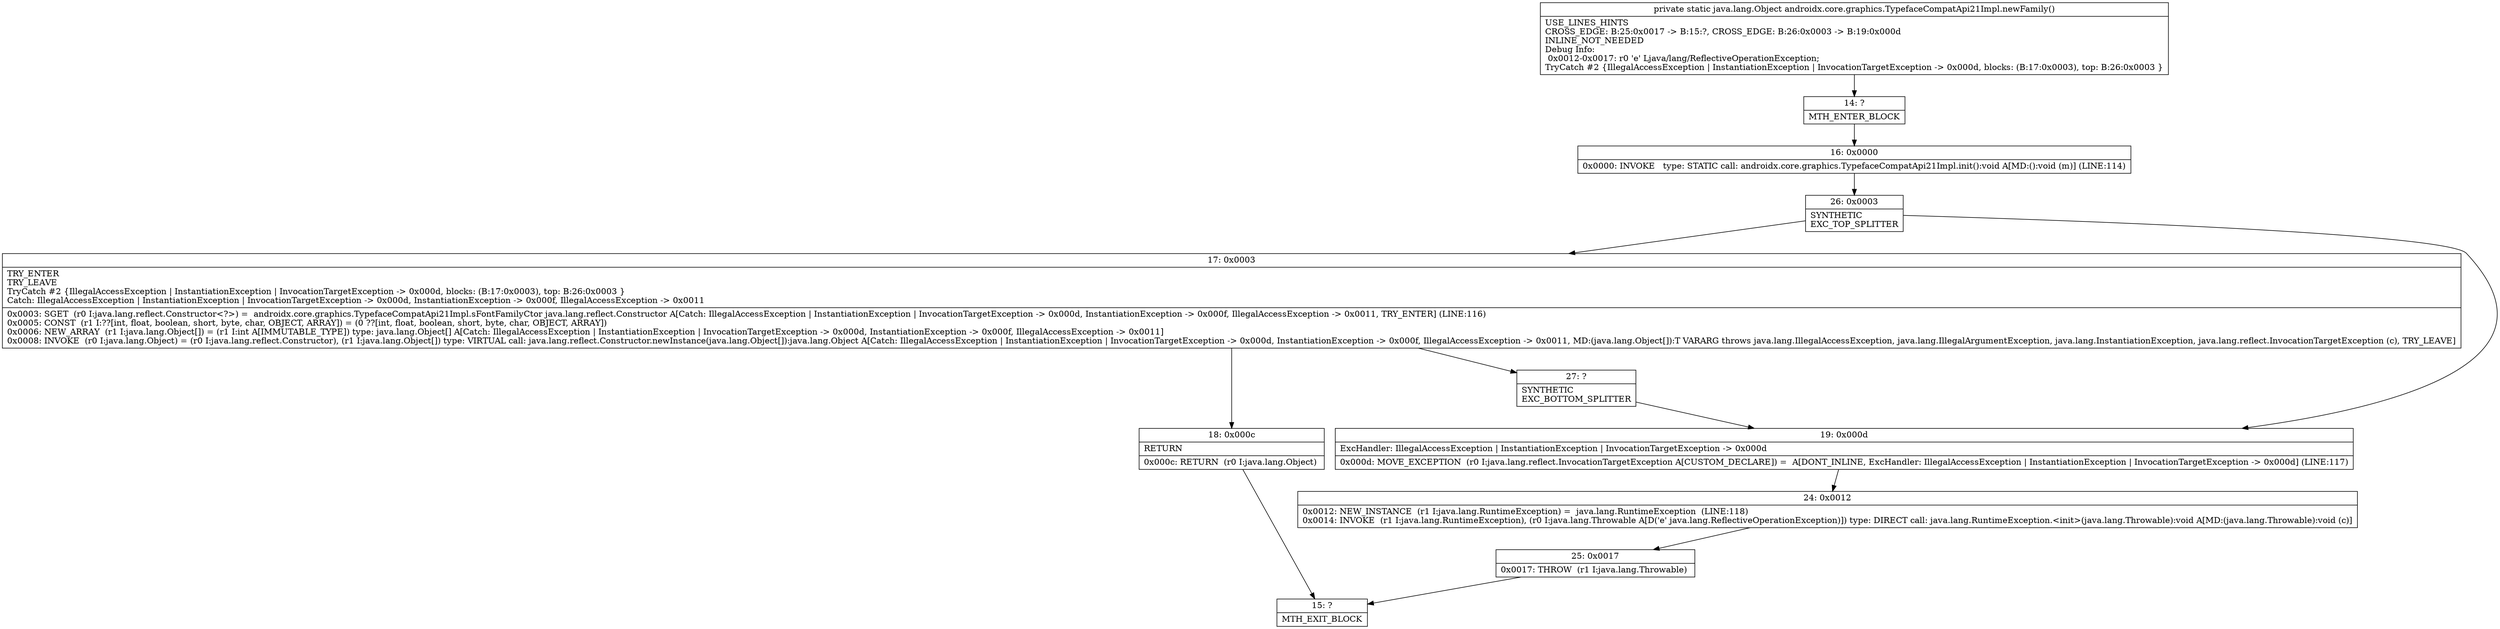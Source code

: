 digraph "CFG forandroidx.core.graphics.TypefaceCompatApi21Impl.newFamily()Ljava\/lang\/Object;" {
Node_14 [shape=record,label="{14\:\ ?|MTH_ENTER_BLOCK\l}"];
Node_16 [shape=record,label="{16\:\ 0x0000|0x0000: INVOKE   type: STATIC call: androidx.core.graphics.TypefaceCompatApi21Impl.init():void A[MD:():void (m)] (LINE:114)\l}"];
Node_26 [shape=record,label="{26\:\ 0x0003|SYNTHETIC\lEXC_TOP_SPLITTER\l}"];
Node_17 [shape=record,label="{17\:\ 0x0003|TRY_ENTER\lTRY_LEAVE\lTryCatch #2 \{IllegalAccessException \| InstantiationException \| InvocationTargetException \-\> 0x000d, blocks: (B:17:0x0003), top: B:26:0x0003 \}\lCatch: IllegalAccessException \| InstantiationException \| InvocationTargetException \-\> 0x000d, InstantiationException \-\> 0x000f, IllegalAccessException \-\> 0x0011\l|0x0003: SGET  (r0 I:java.lang.reflect.Constructor\<?\>) =  androidx.core.graphics.TypefaceCompatApi21Impl.sFontFamilyCtor java.lang.reflect.Constructor A[Catch: IllegalAccessException \| InstantiationException \| InvocationTargetException \-\> 0x000d, InstantiationException \-\> 0x000f, IllegalAccessException \-\> 0x0011, TRY_ENTER] (LINE:116)\l0x0005: CONST  (r1 I:??[int, float, boolean, short, byte, char, OBJECT, ARRAY]) = (0 ??[int, float, boolean, short, byte, char, OBJECT, ARRAY]) \l0x0006: NEW_ARRAY  (r1 I:java.lang.Object[]) = (r1 I:int A[IMMUTABLE_TYPE]) type: java.lang.Object[] A[Catch: IllegalAccessException \| InstantiationException \| InvocationTargetException \-\> 0x000d, InstantiationException \-\> 0x000f, IllegalAccessException \-\> 0x0011]\l0x0008: INVOKE  (r0 I:java.lang.Object) = (r0 I:java.lang.reflect.Constructor), (r1 I:java.lang.Object[]) type: VIRTUAL call: java.lang.reflect.Constructor.newInstance(java.lang.Object[]):java.lang.Object A[Catch: IllegalAccessException \| InstantiationException \| InvocationTargetException \-\> 0x000d, InstantiationException \-\> 0x000f, IllegalAccessException \-\> 0x0011, MD:(java.lang.Object[]):T VARARG throws java.lang.IllegalAccessException, java.lang.IllegalArgumentException, java.lang.InstantiationException, java.lang.reflect.InvocationTargetException (c), TRY_LEAVE]\l}"];
Node_18 [shape=record,label="{18\:\ 0x000c|RETURN\l|0x000c: RETURN  (r0 I:java.lang.Object) \l}"];
Node_15 [shape=record,label="{15\:\ ?|MTH_EXIT_BLOCK\l}"];
Node_27 [shape=record,label="{27\:\ ?|SYNTHETIC\lEXC_BOTTOM_SPLITTER\l}"];
Node_19 [shape=record,label="{19\:\ 0x000d|ExcHandler: IllegalAccessException \| InstantiationException \| InvocationTargetException \-\> 0x000d\l|0x000d: MOVE_EXCEPTION  (r0 I:java.lang.reflect.InvocationTargetException A[CUSTOM_DECLARE]) =  A[DONT_INLINE, ExcHandler: IllegalAccessException \| InstantiationException \| InvocationTargetException \-\> 0x000d] (LINE:117)\l}"];
Node_24 [shape=record,label="{24\:\ 0x0012|0x0012: NEW_INSTANCE  (r1 I:java.lang.RuntimeException) =  java.lang.RuntimeException  (LINE:118)\l0x0014: INVOKE  (r1 I:java.lang.RuntimeException), (r0 I:java.lang.Throwable A[D('e' java.lang.ReflectiveOperationException)]) type: DIRECT call: java.lang.RuntimeException.\<init\>(java.lang.Throwable):void A[MD:(java.lang.Throwable):void (c)]\l}"];
Node_25 [shape=record,label="{25\:\ 0x0017|0x0017: THROW  (r1 I:java.lang.Throwable) \l}"];
MethodNode[shape=record,label="{private static java.lang.Object androidx.core.graphics.TypefaceCompatApi21Impl.newFamily()  | USE_LINES_HINTS\lCROSS_EDGE: B:25:0x0017 \-\> B:15:?, CROSS_EDGE: B:26:0x0003 \-\> B:19:0x000d\lINLINE_NOT_NEEDED\lDebug Info:\l  0x0012\-0x0017: r0 'e' Ljava\/lang\/ReflectiveOperationException;\lTryCatch #2 \{IllegalAccessException \| InstantiationException \| InvocationTargetException \-\> 0x000d, blocks: (B:17:0x0003), top: B:26:0x0003 \}\l}"];
MethodNode -> Node_14;Node_14 -> Node_16;
Node_16 -> Node_26;
Node_26 -> Node_17;
Node_26 -> Node_19;
Node_17 -> Node_18;
Node_17 -> Node_27;
Node_18 -> Node_15;
Node_27 -> Node_19;
Node_19 -> Node_24;
Node_24 -> Node_25;
Node_25 -> Node_15;
}

